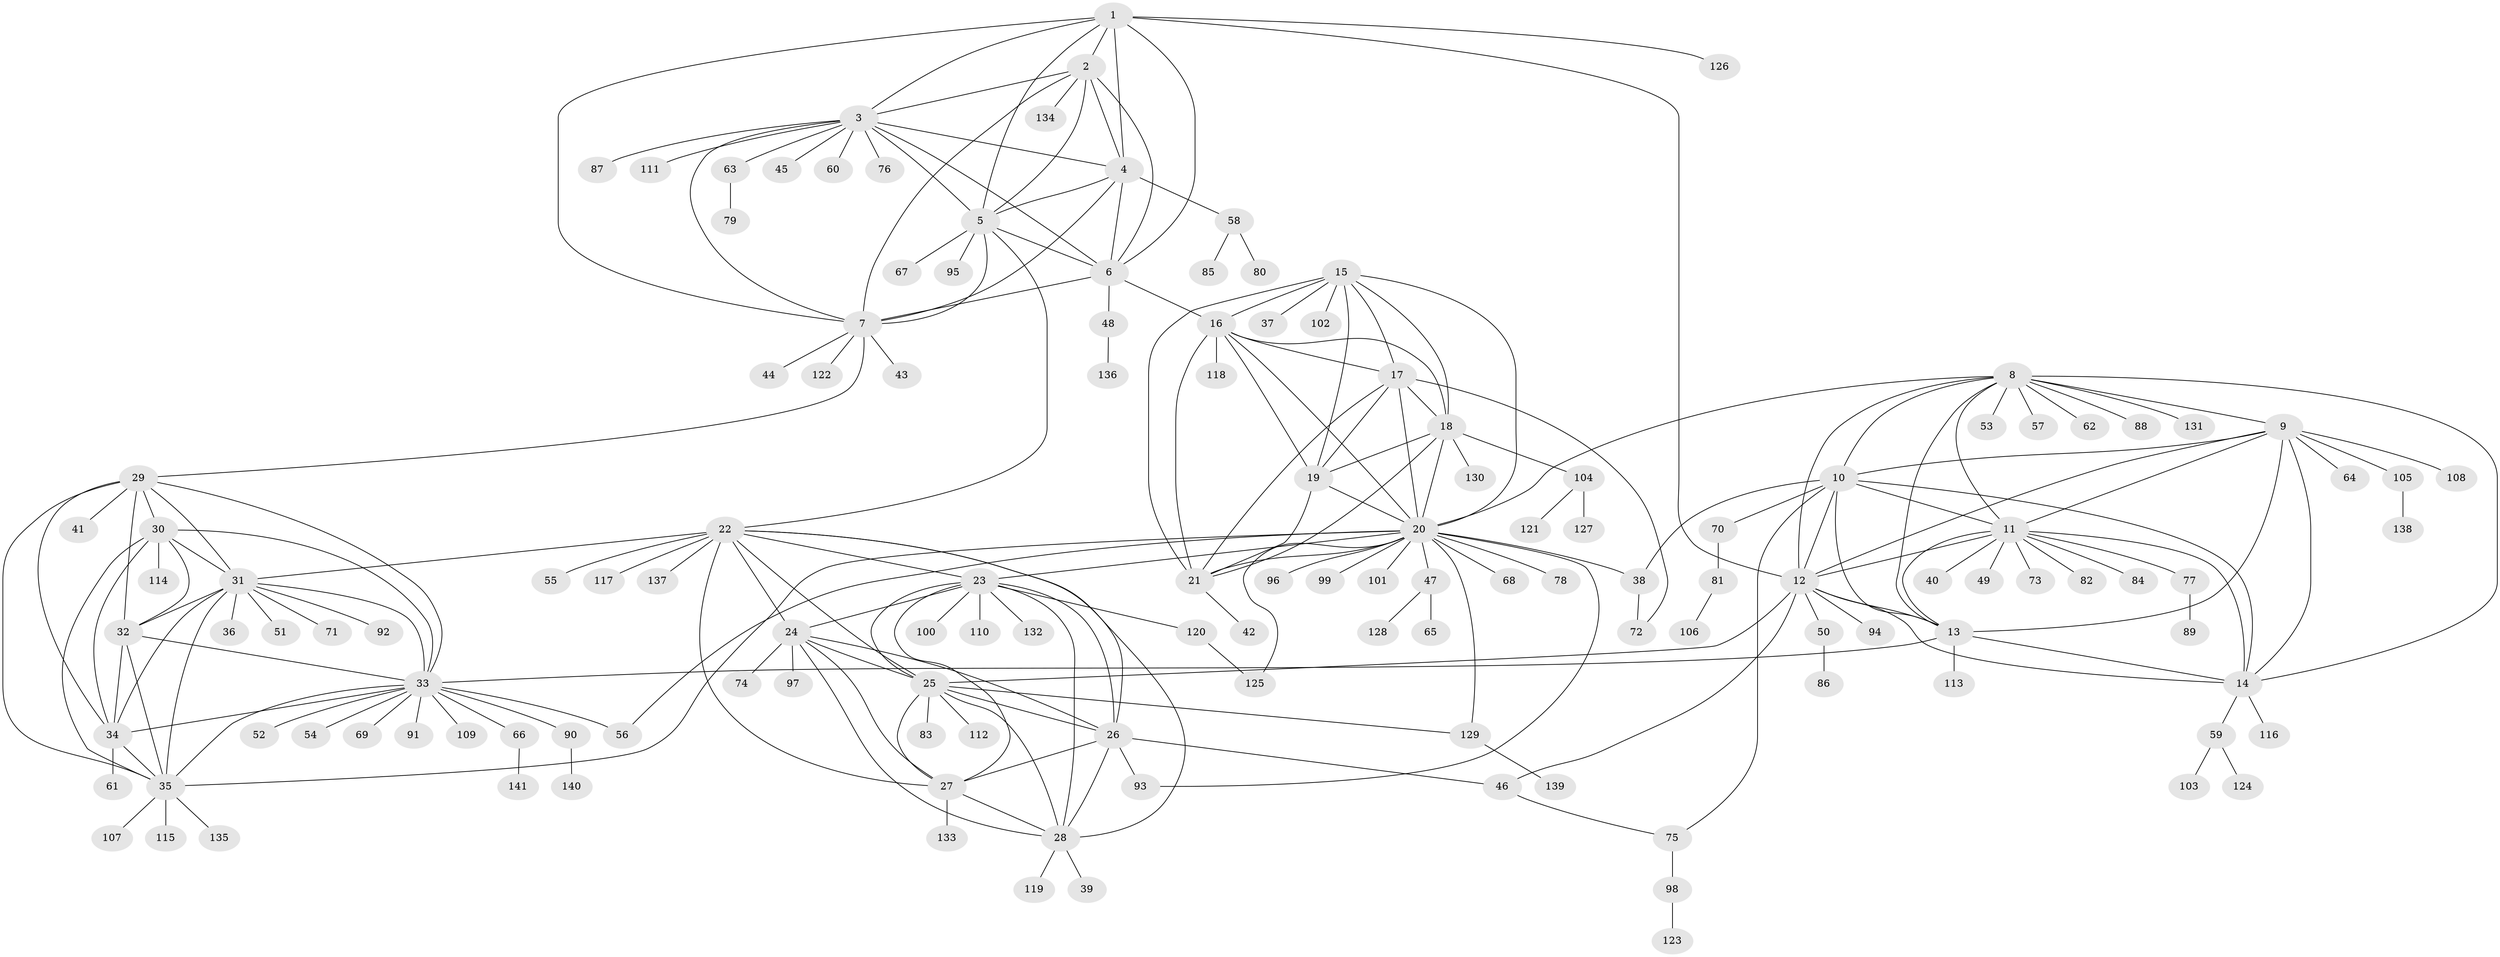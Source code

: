 // coarse degree distribution, {7: 0.07142857142857142, 6: 0.023809523809523808, 10: 0.023809523809523808, 8: 0.011904761904761904, 11: 0.011904761904761904, 9: 0.023809523809523808, 5: 0.07142857142857142, 14: 0.011904761904761904, 4: 0.03571428571428571, 3: 0.05952380952380952, 12: 0.011904761904761904, 1: 0.5714285714285714, 2: 0.07142857142857142}
// Generated by graph-tools (version 1.1) at 2025/19/03/04/25 18:19:27]
// undirected, 141 vertices, 229 edges
graph export_dot {
graph [start="1"]
  node [color=gray90,style=filled];
  1;
  2;
  3;
  4;
  5;
  6;
  7;
  8;
  9;
  10;
  11;
  12;
  13;
  14;
  15;
  16;
  17;
  18;
  19;
  20;
  21;
  22;
  23;
  24;
  25;
  26;
  27;
  28;
  29;
  30;
  31;
  32;
  33;
  34;
  35;
  36;
  37;
  38;
  39;
  40;
  41;
  42;
  43;
  44;
  45;
  46;
  47;
  48;
  49;
  50;
  51;
  52;
  53;
  54;
  55;
  56;
  57;
  58;
  59;
  60;
  61;
  62;
  63;
  64;
  65;
  66;
  67;
  68;
  69;
  70;
  71;
  72;
  73;
  74;
  75;
  76;
  77;
  78;
  79;
  80;
  81;
  82;
  83;
  84;
  85;
  86;
  87;
  88;
  89;
  90;
  91;
  92;
  93;
  94;
  95;
  96;
  97;
  98;
  99;
  100;
  101;
  102;
  103;
  104;
  105;
  106;
  107;
  108;
  109;
  110;
  111;
  112;
  113;
  114;
  115;
  116;
  117;
  118;
  119;
  120;
  121;
  122;
  123;
  124;
  125;
  126;
  127;
  128;
  129;
  130;
  131;
  132;
  133;
  134;
  135;
  136;
  137;
  138;
  139;
  140;
  141;
  1 -- 2;
  1 -- 3;
  1 -- 4;
  1 -- 5;
  1 -- 6;
  1 -- 7;
  1 -- 12;
  1 -- 126;
  2 -- 3;
  2 -- 4;
  2 -- 5;
  2 -- 6;
  2 -- 7;
  2 -- 134;
  3 -- 4;
  3 -- 5;
  3 -- 6;
  3 -- 7;
  3 -- 45;
  3 -- 60;
  3 -- 63;
  3 -- 76;
  3 -- 87;
  3 -- 111;
  4 -- 5;
  4 -- 6;
  4 -- 7;
  4 -- 58;
  5 -- 6;
  5 -- 7;
  5 -- 22;
  5 -- 67;
  5 -- 95;
  6 -- 7;
  6 -- 16;
  6 -- 48;
  7 -- 29;
  7 -- 43;
  7 -- 44;
  7 -- 122;
  8 -- 9;
  8 -- 10;
  8 -- 11;
  8 -- 12;
  8 -- 13;
  8 -- 14;
  8 -- 20;
  8 -- 53;
  8 -- 57;
  8 -- 62;
  8 -- 88;
  8 -- 131;
  9 -- 10;
  9 -- 11;
  9 -- 12;
  9 -- 13;
  9 -- 14;
  9 -- 64;
  9 -- 105;
  9 -- 108;
  10 -- 11;
  10 -- 12;
  10 -- 13;
  10 -- 14;
  10 -- 38;
  10 -- 70;
  10 -- 75;
  11 -- 12;
  11 -- 13;
  11 -- 14;
  11 -- 40;
  11 -- 49;
  11 -- 73;
  11 -- 77;
  11 -- 82;
  11 -- 84;
  12 -- 13;
  12 -- 14;
  12 -- 25;
  12 -- 46;
  12 -- 50;
  12 -- 94;
  13 -- 14;
  13 -- 33;
  13 -- 113;
  14 -- 59;
  14 -- 116;
  15 -- 16;
  15 -- 17;
  15 -- 18;
  15 -- 19;
  15 -- 20;
  15 -- 21;
  15 -- 37;
  15 -- 102;
  16 -- 17;
  16 -- 18;
  16 -- 19;
  16 -- 20;
  16 -- 21;
  16 -- 118;
  17 -- 18;
  17 -- 19;
  17 -- 20;
  17 -- 21;
  17 -- 72;
  18 -- 19;
  18 -- 20;
  18 -- 21;
  18 -- 104;
  18 -- 130;
  19 -- 20;
  19 -- 21;
  20 -- 21;
  20 -- 23;
  20 -- 35;
  20 -- 38;
  20 -- 47;
  20 -- 56;
  20 -- 68;
  20 -- 78;
  20 -- 93;
  20 -- 96;
  20 -- 99;
  20 -- 101;
  20 -- 125;
  20 -- 129;
  21 -- 42;
  22 -- 23;
  22 -- 24;
  22 -- 25;
  22 -- 26;
  22 -- 27;
  22 -- 28;
  22 -- 31;
  22 -- 55;
  22 -- 117;
  22 -- 137;
  23 -- 24;
  23 -- 25;
  23 -- 26;
  23 -- 27;
  23 -- 28;
  23 -- 100;
  23 -- 110;
  23 -- 120;
  23 -- 132;
  24 -- 25;
  24 -- 26;
  24 -- 27;
  24 -- 28;
  24 -- 74;
  24 -- 97;
  25 -- 26;
  25 -- 27;
  25 -- 28;
  25 -- 83;
  25 -- 112;
  25 -- 129;
  26 -- 27;
  26 -- 28;
  26 -- 46;
  26 -- 93;
  27 -- 28;
  27 -- 133;
  28 -- 39;
  28 -- 119;
  29 -- 30;
  29 -- 31;
  29 -- 32;
  29 -- 33;
  29 -- 34;
  29 -- 35;
  29 -- 41;
  30 -- 31;
  30 -- 32;
  30 -- 33;
  30 -- 34;
  30 -- 35;
  30 -- 114;
  31 -- 32;
  31 -- 33;
  31 -- 34;
  31 -- 35;
  31 -- 36;
  31 -- 51;
  31 -- 71;
  31 -- 92;
  32 -- 33;
  32 -- 34;
  32 -- 35;
  33 -- 34;
  33 -- 35;
  33 -- 52;
  33 -- 54;
  33 -- 56;
  33 -- 66;
  33 -- 69;
  33 -- 90;
  33 -- 91;
  33 -- 109;
  34 -- 35;
  34 -- 61;
  35 -- 107;
  35 -- 115;
  35 -- 135;
  38 -- 72;
  46 -- 75;
  47 -- 65;
  47 -- 128;
  48 -- 136;
  50 -- 86;
  58 -- 80;
  58 -- 85;
  59 -- 103;
  59 -- 124;
  63 -- 79;
  66 -- 141;
  70 -- 81;
  75 -- 98;
  77 -- 89;
  81 -- 106;
  90 -- 140;
  98 -- 123;
  104 -- 121;
  104 -- 127;
  105 -- 138;
  120 -- 125;
  129 -- 139;
}
